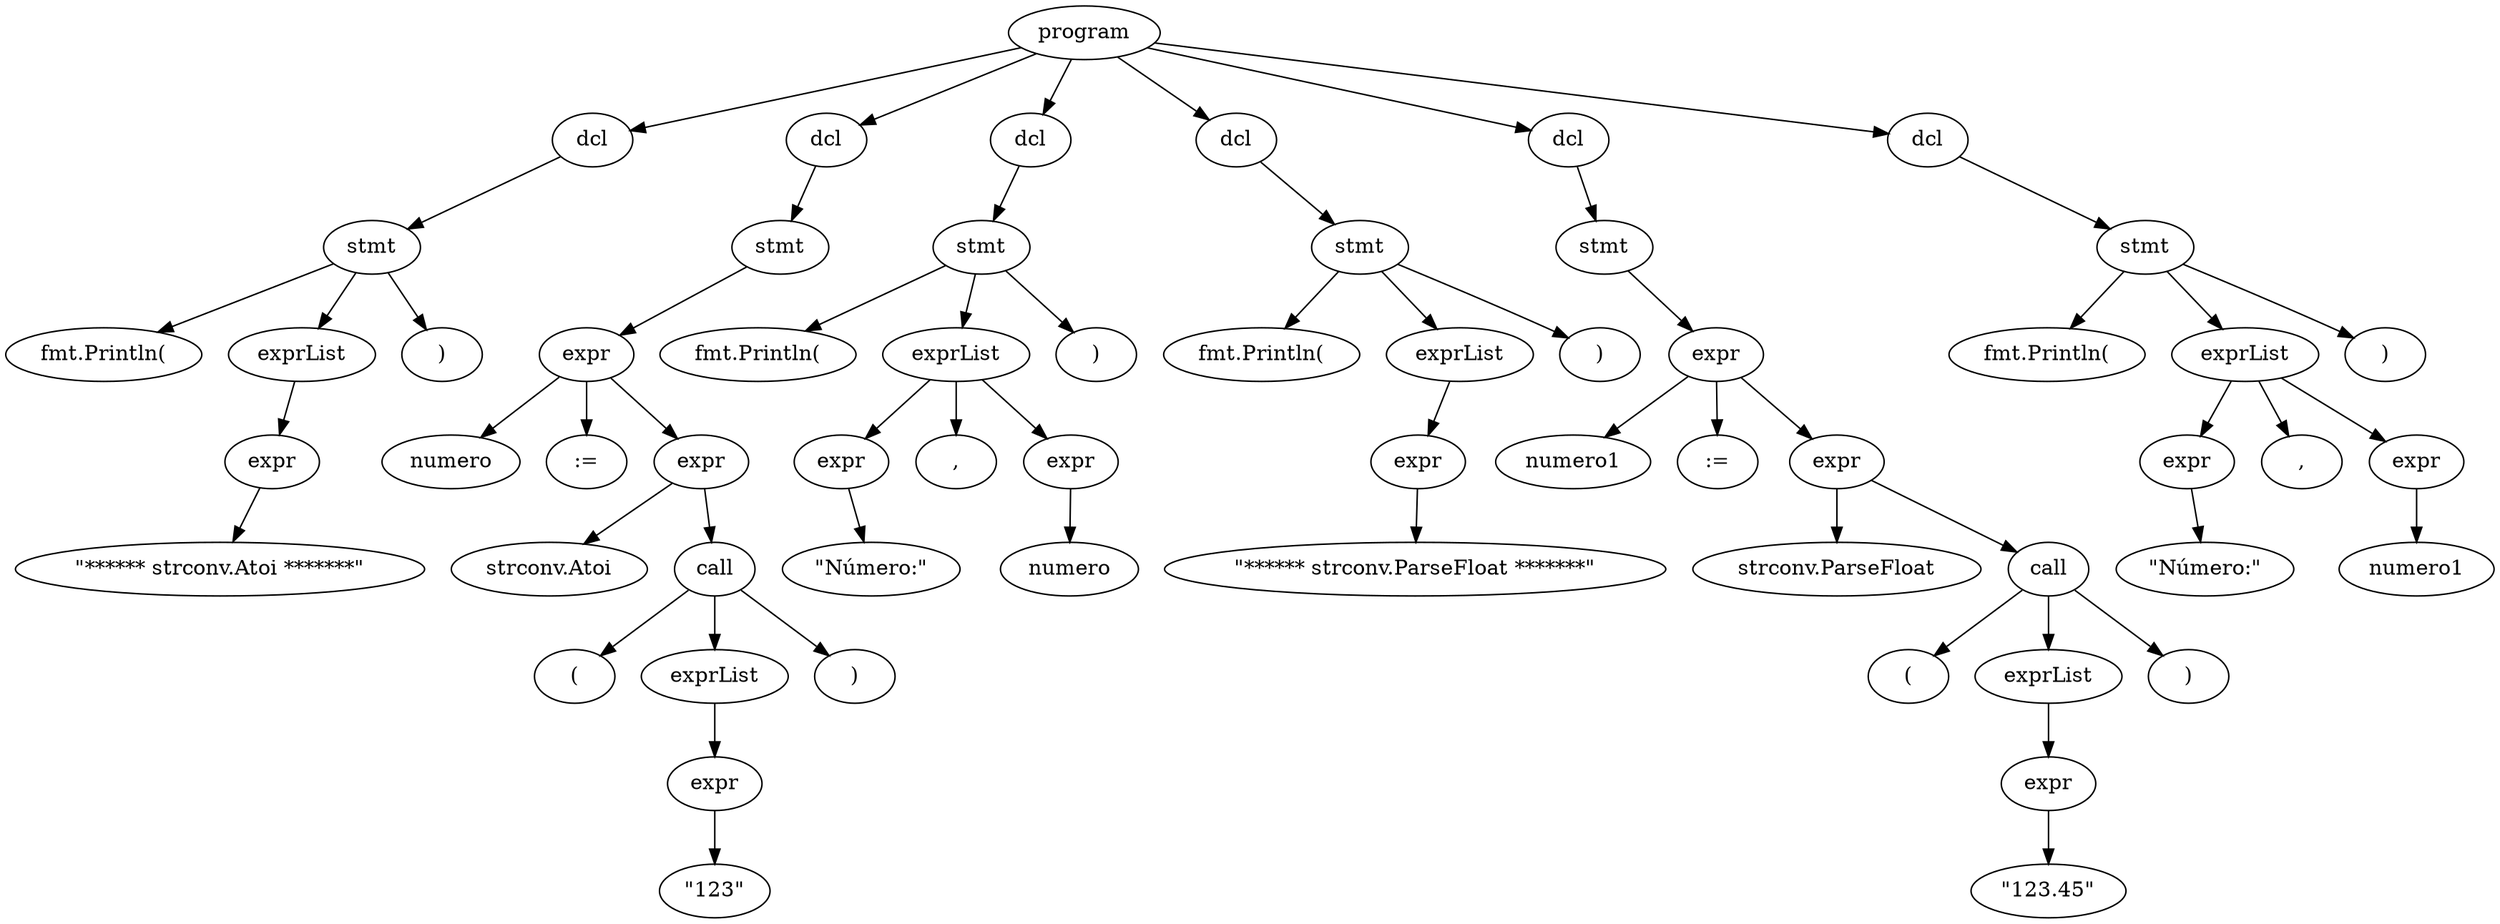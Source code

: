 digraph G {
  node0 [label="program"];
  node1 [label="dcl"];
  node0 -> node1;
  node2 [label="stmt"];
  node1 -> node2;
  node3 [label="fmt.Println("];
  node2 -> node3;
  node4 [label="exprList"];
  node2 -> node4;
  node5 [label="expr"];
  node4 -> node5;
  node6 [label="\"****** strconv.Atoi *******\""];
  node5 -> node6;
  node7 [label=")"];
  node2 -> node7;
  node8 [label="dcl"];
  node0 -> node8;
  node9 [label="stmt"];
  node8 -> node9;
  node10 [label="expr"];
  node9 -> node10;
  node11 [label="numero"];
  node10 -> node11;
  node12 [label=":="];
  node10 -> node12;
  node13 [label="expr"];
  node10 -> node13;
  node14 [label="strconv.Atoi"];
  node13 -> node14;
  node15 [label="call"];
  node13 -> node15;
  node16 [label="("];
  node15 -> node16;
  node17 [label="exprList"];
  node15 -> node17;
  node18 [label="expr"];
  node17 -> node18;
  node19 [label="\"123\""];
  node18 -> node19;
  node20 [label=")"];
  node15 -> node20;
  node21 [label="dcl"];
  node0 -> node21;
  node22 [label="stmt"];
  node21 -> node22;
  node23 [label="fmt.Println("];
  node22 -> node23;
  node24 [label="exprList"];
  node22 -> node24;
  node25 [label="expr"];
  node24 -> node25;
  node26 [label="\"Número:\""];
  node25 -> node26;
  node27 [label=","];
  node24 -> node27;
  node28 [label="expr"];
  node24 -> node28;
  node29 [label="numero"];
  node28 -> node29;
  node30 [label=")"];
  node22 -> node30;
  node31 [label="dcl"];
  node0 -> node31;
  node32 [label="stmt"];
  node31 -> node32;
  node33 [label="fmt.Println("];
  node32 -> node33;
  node34 [label="exprList"];
  node32 -> node34;
  node35 [label="expr"];
  node34 -> node35;
  node36 [label="\"****** strconv.ParseFloat *******\""];
  node35 -> node36;
  node37 [label=")"];
  node32 -> node37;
  node38 [label="dcl"];
  node0 -> node38;
  node39 [label="stmt"];
  node38 -> node39;
  node40 [label="expr"];
  node39 -> node40;
  node41 [label="numero1"];
  node40 -> node41;
  node42 [label=":="];
  node40 -> node42;
  node43 [label="expr"];
  node40 -> node43;
  node44 [label="strconv.ParseFloat"];
  node43 -> node44;
  node45 [label="call"];
  node43 -> node45;
  node46 [label="("];
  node45 -> node46;
  node47 [label="exprList"];
  node45 -> node47;
  node48 [label="expr"];
  node47 -> node48;
  node49 [label="\"123.45\""];
  node48 -> node49;
  node50 [label=")"];
  node45 -> node50;
  node51 [label="dcl"];
  node0 -> node51;
  node52 [label="stmt"];
  node51 -> node52;
  node53 [label="fmt.Println("];
  node52 -> node53;
  node54 [label="exprList"];
  node52 -> node54;
  node55 [label="expr"];
  node54 -> node55;
  node56 [label="\"Número:\""];
  node55 -> node56;
  node57 [label=","];
  node54 -> node57;
  node58 [label="expr"];
  node54 -> node58;
  node59 [label="numero1"];
  node58 -> node59;
  node60 [label=")"];
  node52 -> node60;
}
